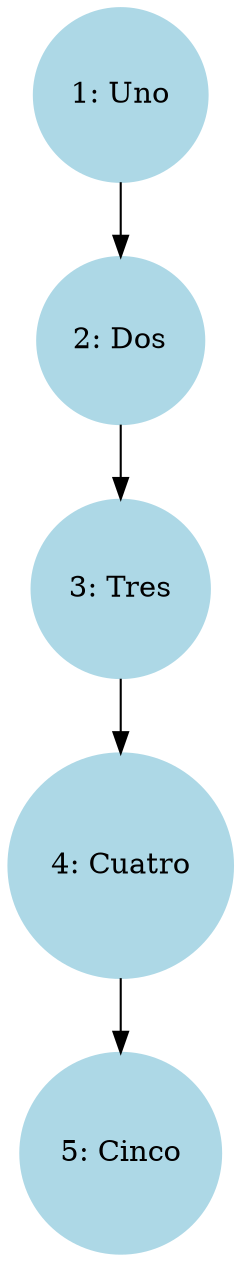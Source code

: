 digraph ArbolBinario {
  node [shape=circle, style=filled, color=lightblue];
  "1" [label="1: Uno"];
  "1" -> "2";
  "2" [label="2: Dos"];
  "2" -> "3";
  "3" [label="3: Tres"];
  "3" -> "4";
  "4" [label="4: Cuatro"];
  "4" -> "5";
  "5" [label="5: Cinco"];
}
